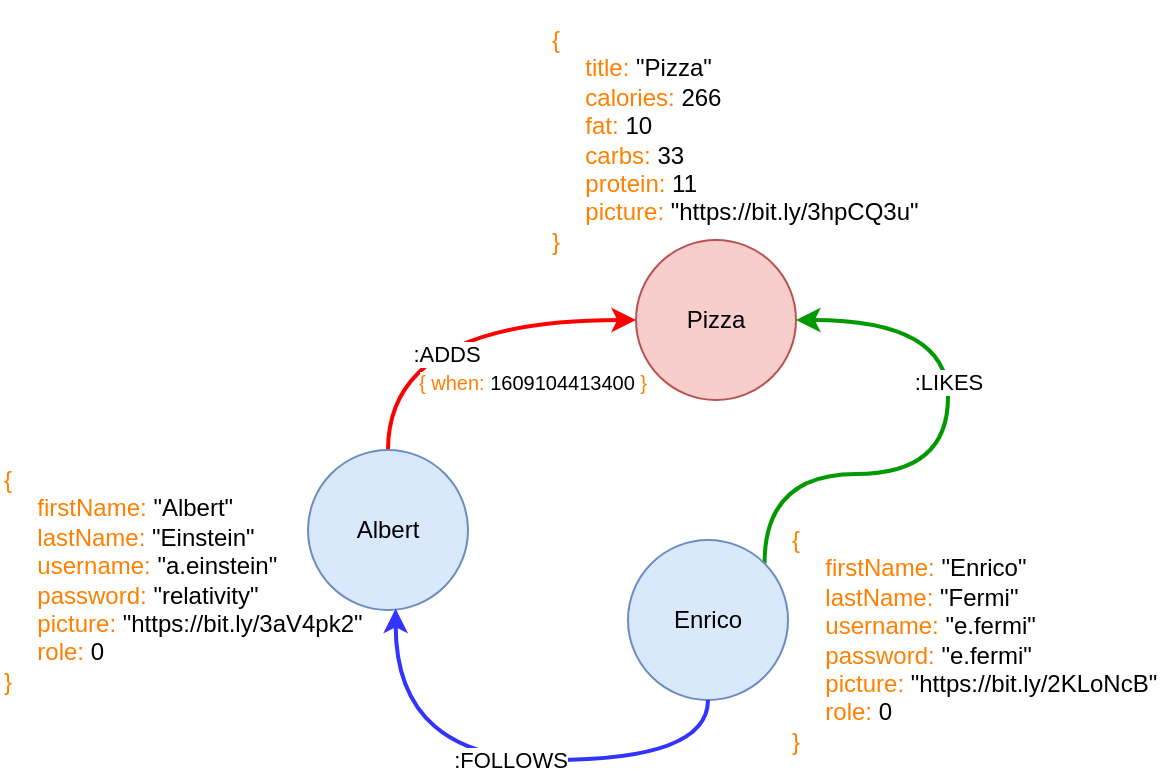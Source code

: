 <mxfile version="13.9.8" type="device"><diagram id="U8gXAKNHkGwuQdSAH4Lm" name="Page-1"><mxGraphModel dx="813" dy="466" grid="1" gridSize="10" guides="1" tooltips="1" connect="1" arrows="1" fold="1" page="1" pageScale="1" pageWidth="827" pageHeight="1169" math="0" shadow="0"><root><mxCell id="0"/><mxCell id="1" parent="0"/><mxCell id="fFwwaKKDndFWqP_F9F3J-5" value="Pizza" style="ellipse;whiteSpace=wrap;html=1;aspect=fixed;fillColor=#f8cecc;strokeColor=#b85450;" parent="1" vertex="1"><mxGeometry x="394" y="140" width="80" height="80" as="geometry"/></mxCell><mxCell id="fFwwaKKDndFWqP_F9F3J-20" style="edgeStyle=orthogonalEdgeStyle;curved=1;orthogonalLoop=1;jettySize=auto;html=1;exitX=0.5;exitY=0;exitDx=0;exitDy=0;entryX=0;entryY=0.5;entryDx=0;entryDy=0;fillColor=#d80073;strokeWidth=2;fontColor=#FF0000;strokeColor=#FF0000;" parent="1" source="fFwwaKKDndFWqP_F9F3J-6" target="fFwwaKKDndFWqP_F9F3J-5" edge="1"><mxGeometry relative="1" as="geometry"/></mxCell><mxCell id="fFwwaKKDndFWqP_F9F3J-21" value=":ADDS" style="edgeLabel;html=1;align=center;verticalAlign=middle;resizable=0;points=[];" parent="fFwwaKKDndFWqP_F9F3J-20" vertex="1" connectable="0"><mxGeometry x="-0.013" y="-17" relative="1" as="geometry"><mxPoint as="offset"/></mxGeometry></mxCell><mxCell id="fFwwaKKDndFWqP_F9F3J-6" value="Albert" style="ellipse;whiteSpace=wrap;html=1;aspect=fixed;fillColor=#dae8fc;strokeColor=#6c8ebf;" parent="1" vertex="1"><mxGeometry x="230" y="245" width="80" height="80" as="geometry"/></mxCell><mxCell id="fFwwaKKDndFWqP_F9F3J-18" style="edgeStyle=orthogonalEdgeStyle;curved=1;orthogonalLoop=1;jettySize=auto;html=1;exitX=1;exitY=0;exitDx=0;exitDy=0;entryX=1;entryY=0.5;entryDx=0;entryDy=0;fillColor=#e3c800;startSize=6;strokeWidth=2;strokeColor=#009900;" parent="1" source="fFwwaKKDndFWqP_F9F3J-9" target="fFwwaKKDndFWqP_F9F3J-5" edge="1"><mxGeometry relative="1" as="geometry"><Array as="points"><mxPoint x="550" y="257"/><mxPoint x="550" y="180"/></Array></mxGeometry></mxCell><mxCell id="fFwwaKKDndFWqP_F9F3J-19" value=":LIKES" style="edgeLabel;html=1;align=center;verticalAlign=middle;resizable=0;points=[];" parent="fFwwaKKDndFWqP_F9F3J-18" vertex="1" connectable="0"><mxGeometry x="-0.333" y="-2" relative="1" as="geometry"><mxPoint x="39.8" y="-48.03" as="offset"/></mxGeometry></mxCell><mxCell id="fFwwaKKDndFWqP_F9F3J-9" value="Enrico" style="ellipse;whiteSpace=wrap;html=1;aspect=fixed;fillColor=#dae8fc;strokeColor=#6c8ebf;" parent="1" vertex="1"><mxGeometry x="390" y="290" width="80" height="80" as="geometry"/></mxCell><mxCell id="CNy5Jj4hP5By7IK4OhuO-5" style="edgeStyle=orthogonalEdgeStyle;curved=1;orthogonalLoop=1;jettySize=auto;html=1;exitX=0.5;exitY=1;exitDx=0;exitDy=0;entryX=0.548;entryY=0.991;entryDx=0;entryDy=0;fillColor=#e3c800;startSize=6;strokeWidth=2;entryPerimeter=0;strokeColor=#3333FF;" edge="1" parent="1" source="fFwwaKKDndFWqP_F9F3J-9" target="fFwwaKKDndFWqP_F9F3J-6"><mxGeometry relative="1" as="geometry"><mxPoint x="416" y="490" as="sourcePoint"/><mxPoint x="310" y="350" as="targetPoint"/><Array as="points"><mxPoint x="430" y="400"/><mxPoint x="274" y="400"/></Array></mxGeometry></mxCell><mxCell id="CNy5Jj4hP5By7IK4OhuO-6" value=":FOLLOWS" style="edgeLabel;html=1;align=center;verticalAlign=middle;resizable=0;points=[];" vertex="1" connectable="0" parent="CNy5Jj4hP5By7IK4OhuO-5"><mxGeometry x="-0.333" y="-2" relative="1" as="geometry"><mxPoint x="-41.69" y="2.0" as="offset"/></mxGeometry></mxCell><mxCell id="CNy5Jj4hP5By7IK4OhuO-7" value="&lt;font color=&quot;#ff8000&quot;&gt;{&lt;br&gt;&lt;/font&gt;&amp;nbsp; &amp;nbsp; &amp;nbsp;&lt;font color=&quot;#ff8000&quot;&gt;firstName:&lt;/font&gt; &quot;Albert&quot;&lt;br&gt;&amp;nbsp; &amp;nbsp; &amp;nbsp;&lt;font color=&quot;#ff8000&quot;&gt;lastName:&lt;/font&gt; &quot;Einstein&quot;&lt;br&gt;&amp;nbsp; &amp;nbsp; &amp;nbsp;&lt;font color=&quot;#ff8000&quot;&gt;username:&lt;/font&gt; &quot;a.einstein&quot;&lt;br&gt;&amp;nbsp; &amp;nbsp; &amp;nbsp;&lt;font color=&quot;#ff8000&quot;&gt;password:&lt;/font&gt; &quot;relativity&quot;&lt;br&gt;&amp;nbsp; &amp;nbsp; &lt;font color=&quot;#ff8000&quot;&gt;&amp;nbsp;picture:&lt;/font&gt; &quot;https://bit.ly/3aV4pk2&quot;&lt;br&gt;&amp;nbsp; &amp;nbsp; &amp;nbsp;&lt;font color=&quot;#ff8000&quot;&gt;role:&lt;/font&gt; 0&lt;br&gt;&lt;font color=&quot;#ff8000&quot;&gt;}&lt;/font&gt;" style="text;html=1;strokeColor=none;fillColor=none;align=left;verticalAlign=middle;whiteSpace=wrap;rounded=0;" vertex="1" parent="1"><mxGeometry x="76" y="240" width="190" height="140" as="geometry"/></mxCell><mxCell id="CNy5Jj4hP5By7IK4OhuO-8" value="&lt;font color=&quot;#ff8000&quot;&gt;{&lt;br&gt;&lt;/font&gt;&amp;nbsp; &amp;nbsp; &amp;nbsp;&lt;font color=&quot;#ff8000&quot;&gt;firstName:&lt;/font&gt; &quot;Enrico&quot;&lt;br&gt;&amp;nbsp; &amp;nbsp; &amp;nbsp;&lt;font color=&quot;#ff8000&quot;&gt;lastName:&lt;/font&gt; &quot;Fermi&quot;&lt;br&gt;&amp;nbsp; &amp;nbsp; &amp;nbsp;&lt;font color=&quot;#ff8000&quot;&gt;username:&lt;/font&gt; &quot;e.fermi&quot;&lt;br&gt;&amp;nbsp; &amp;nbsp; &amp;nbsp;&lt;font color=&quot;#ff8000&quot;&gt;password:&lt;/font&gt; &quot;e.fermi&quot;&lt;br&gt;&amp;nbsp; &amp;nbsp; &lt;font color=&quot;#ff8000&quot;&gt;&amp;nbsp;picture:&lt;/font&gt; &quot;https://bit.ly/2KLoNcB&quot;&lt;br&gt;&amp;nbsp; &amp;nbsp; &amp;nbsp;&lt;font color=&quot;#ff8000&quot;&gt;role:&lt;/font&gt; 0&lt;br&gt;&lt;font color=&quot;#ff8000&quot;&gt;}&lt;/font&gt;" style="text;html=1;strokeColor=none;fillColor=none;align=left;verticalAlign=middle;whiteSpace=wrap;rounded=0;" vertex="1" parent="1"><mxGeometry x="470" y="270" width="190" height="140" as="geometry"/></mxCell><mxCell id="CNy5Jj4hP5By7IK4OhuO-9" value="&lt;font color=&quot;#ff8000&quot;&gt;{&lt;br&gt;&lt;/font&gt;&amp;nbsp; &amp;nbsp; &amp;nbsp;&lt;font color=&quot;#ff8000&quot;&gt;title:&lt;/font&gt; &quot;Pizza&quot;&lt;br&gt;&amp;nbsp; &amp;nbsp; &amp;nbsp;&lt;font color=&quot;#ff8000&quot;&gt;calories:&lt;/font&gt;&amp;nbsp;266&lt;br&gt;&amp;nbsp; &amp;nbsp; &amp;nbsp;&lt;font color=&quot;#ff8000&quot;&gt;fat:&lt;/font&gt;&amp;nbsp;10&lt;br&gt;&amp;nbsp; &amp;nbsp; &amp;nbsp;&lt;font color=&quot;#ff8000&quot;&gt;carbs:&lt;/font&gt;&amp;nbsp;33&lt;br&gt;&amp;nbsp; &amp;nbsp; &lt;font color=&quot;#ff8000&quot;&gt;&amp;nbsp;protein:&lt;/font&gt; 11&lt;br&gt;&amp;nbsp; &amp;nbsp; &amp;nbsp;&lt;font color=&quot;#ff8000&quot;&gt;picture:&lt;/font&gt;&amp;nbsp;&quot;https://bit.ly/3hpCQ3u&quot;&lt;br&gt;&lt;font color=&quot;#ff8000&quot;&gt;}&lt;/font&gt;" style="text;html=1;strokeColor=none;fillColor=none;align=left;verticalAlign=middle;whiteSpace=wrap;rounded=0;" vertex="1" parent="1"><mxGeometry x="350" y="20" width="190" height="140" as="geometry"/></mxCell><mxCell id="CNy5Jj4hP5By7IK4OhuO-12" value="&lt;font style=&quot;font-size: 10px&quot;&gt;&lt;span style=&quot;background-color: rgb(255 , 255 , 255)&quot;&gt;&lt;font color=&quot;#ff8000&quot; style=&quot;font-size: 10px&quot;&gt;{ when:&lt;/font&gt;&lt;/span&gt;&lt;span style=&quot;color: rgb(0 , 0 , 0) ; background-color: rgb(255 , 255 , 255)&quot;&gt;&amp;nbsp;&lt;/span&gt;&lt;span style=&quot;color: rgb(0 , 0 , 0) ; text-align: left&quot;&gt;1609104413400&amp;nbsp;&lt;/span&gt;&lt;span style=&quot;background-color: rgb(255 , 255 , 255)&quot;&gt;&lt;font color=&quot;#ff8000&quot; style=&quot;font-size: 10px&quot;&gt;}&lt;/font&gt;&lt;/span&gt;&lt;/font&gt;" style="text;html=1;align=center;verticalAlign=middle;resizable=0;points=[];autosize=1;fontColor=#FF0000;" vertex="1" parent="1"><mxGeometry x="277" y="201" width="130" height="20" as="geometry"/></mxCell></root></mxGraphModel></diagram></mxfile>